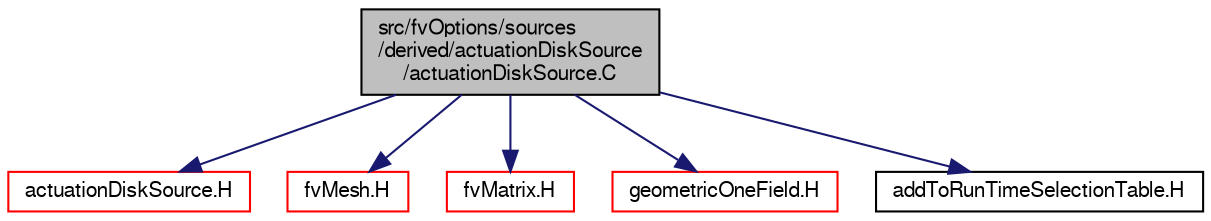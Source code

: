 digraph "src/fvOptions/sources/derived/actuationDiskSource/actuationDiskSource.C"
{
  bgcolor="transparent";
  edge [fontname="FreeSans",fontsize="10",labelfontname="FreeSans",labelfontsize="10"];
  node [fontname="FreeSans",fontsize="10",shape=record];
  Node0 [label="src/fvOptions/sources\l/derived/actuationDiskSource\l/actuationDiskSource.C",height=0.2,width=0.4,color="black", fillcolor="grey75", style="filled", fontcolor="black"];
  Node0 -> Node1 [color="midnightblue",fontsize="10",style="solid",fontname="FreeSans"];
  Node1 [label="actuationDiskSource.H",height=0.2,width=0.4,color="red",URL="$a04640.html"];
  Node0 -> Node258 [color="midnightblue",fontsize="10",style="solid",fontname="FreeSans"];
  Node258 [label="fvMesh.H",height=0.2,width=0.4,color="red",URL="$a03533.html"];
  Node0 -> Node304 [color="midnightblue",fontsize="10",style="solid",fontname="FreeSans"];
  Node304 [label="fvMatrix.H",height=0.2,width=0.4,color="red",URL="$a03281.html"];
  Node0 -> Node348 [color="midnightblue",fontsize="10",style="solid",fontname="FreeSans"];
  Node348 [label="geometricOneField.H",height=0.2,width=0.4,color="red",URL="$a09842.html"];
  Node0 -> Node356 [color="midnightblue",fontsize="10",style="solid",fontname="FreeSans"];
  Node356 [label="addToRunTimeSelectionTable.H",height=0.2,width=0.4,color="black",URL="$a09263.html",tooltip="Macros for easy insertion into run-time selection tables. "];
}
